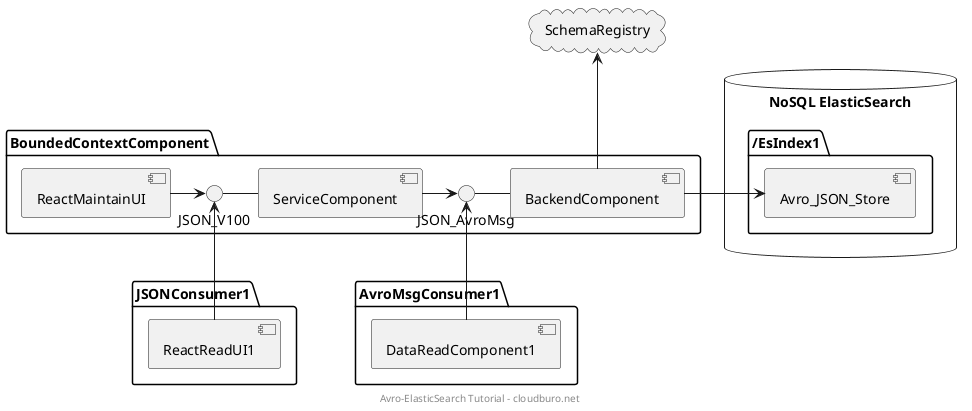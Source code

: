 @startuml

footer "Avro-ElasticSearch Tutorial - cloudburo.net"

database "NoSQL ElasticSearch" {
    folder /EsIndex1  {
    [Avro_JSON_Store]
    }
}

cloud "SchemaRegistry" {
}

package "BoundedContextComponent" {
JSON_V100 - [ServiceComponent]
[ReactMaintainUI] -> JSON_V100
JSON_AvroMsg - [BackendComponent]
[ServiceComponent] -> JSON_AvroMsg
[BackendComponent] -> Avro_JSON_Store
[BackendComponent] -up-> SchemaRegistry
}

package "JSONConsumer1" {
    [ReactReadUI1] -up-> JSON_V100
}

package "AvroMsgConsumer1" {
    [DataReadComponent1] -up-> JSON_AvroMsg
}

@enduml